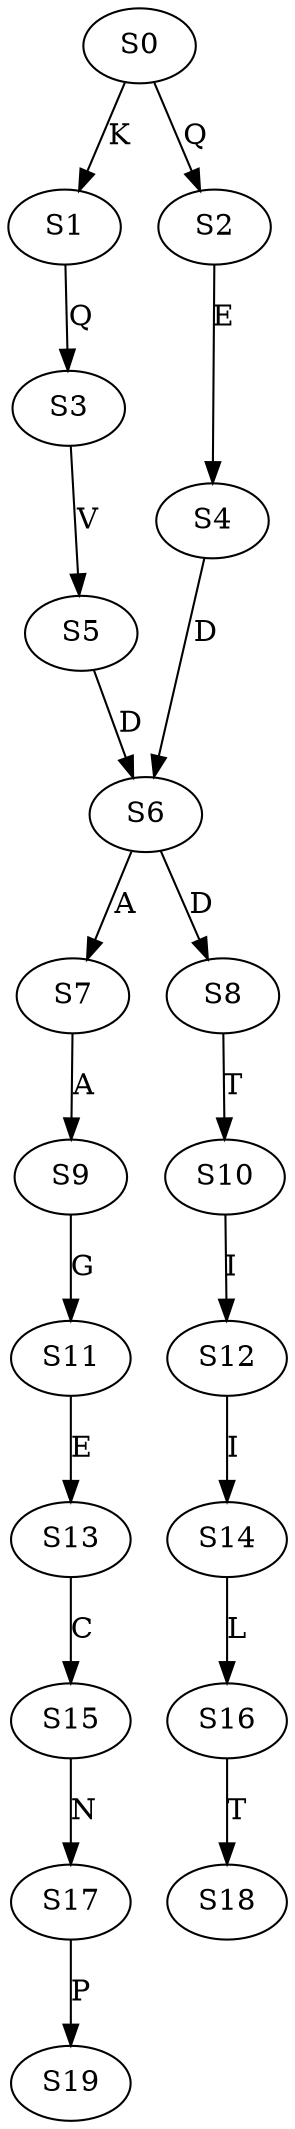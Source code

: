 strict digraph  {
	S0 -> S1 [ label = K ];
	S0 -> S2 [ label = Q ];
	S1 -> S3 [ label = Q ];
	S2 -> S4 [ label = E ];
	S3 -> S5 [ label = V ];
	S4 -> S6 [ label = D ];
	S5 -> S6 [ label = D ];
	S6 -> S7 [ label = A ];
	S6 -> S8 [ label = D ];
	S7 -> S9 [ label = A ];
	S8 -> S10 [ label = T ];
	S9 -> S11 [ label = G ];
	S10 -> S12 [ label = I ];
	S11 -> S13 [ label = E ];
	S12 -> S14 [ label = I ];
	S13 -> S15 [ label = C ];
	S14 -> S16 [ label = L ];
	S15 -> S17 [ label = N ];
	S16 -> S18 [ label = T ];
	S17 -> S19 [ label = P ];
}
